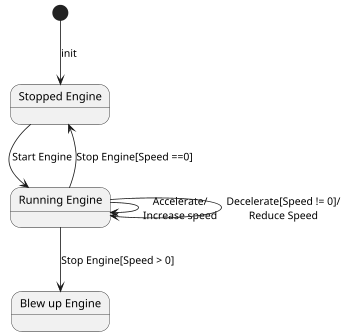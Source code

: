 @startuml
scale 350 width

state stoppedEngine as "Stopped Engine"
state runningEngine as "Running Engine"
state blewUpEngine as "Blew up Engine"

[*] --> stoppedEngine: init
stoppedEngine --> runningEngine: Start Engine
runningEngine --> runningEngine: Accelerate/\nIncrease speed
runningEngine --> runningEngine: Decelerate[Speed != 0]/\nReduce Speed
runningEngine --> stoppedEngine: Stop Engine[Speed ==0]
runningEngine --> blewUpEngine: Stop Engine[Speed > 0]

@enduml